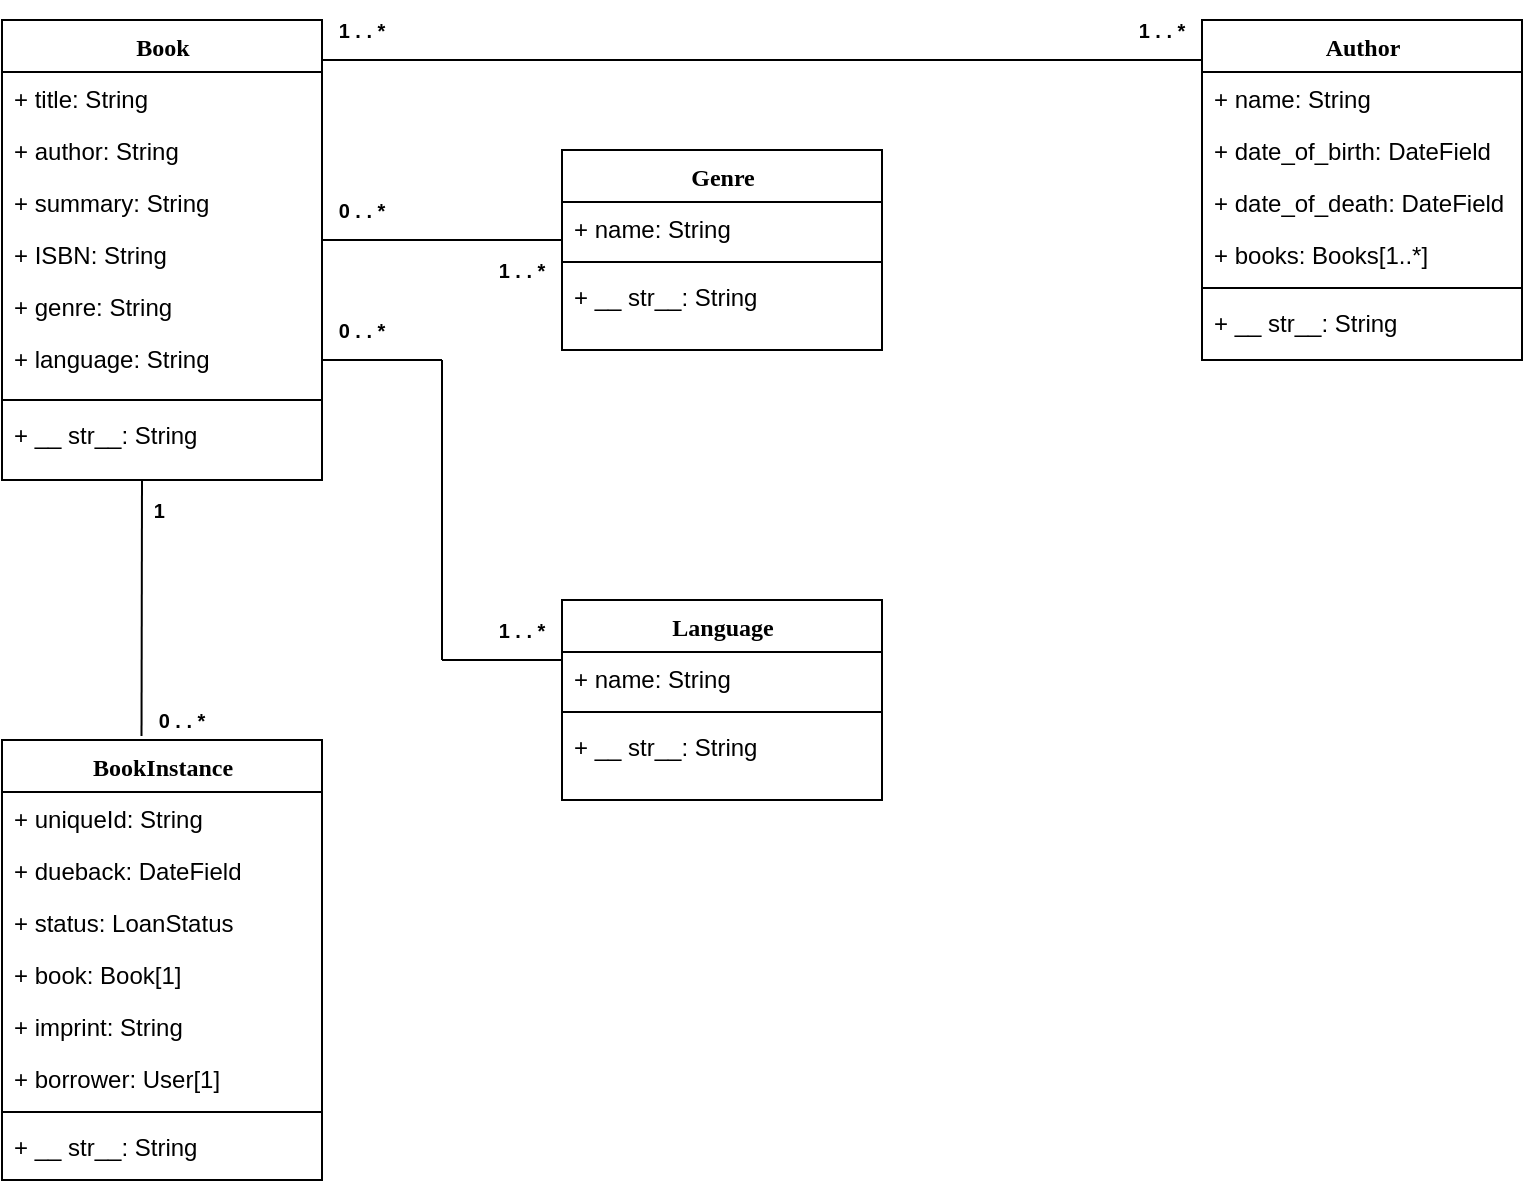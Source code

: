 <mxfile version="24.0.2" type="github">
  <diagram name="Page-1" id="9f46799a-70d6-7492-0946-bef42562c5a5">
    <mxGraphModel dx="875" dy="471" grid="1" gridSize="10" guides="1" tooltips="1" connect="1" arrows="1" fold="1" page="1" pageScale="1" pageWidth="1100" pageHeight="850" background="none" math="0" shadow="0">
      <root>
        <mxCell id="0" />
        <mxCell id="1" parent="0" />
        <mxCell id="78961159f06e98e8-17" value="Book" style="swimlane;html=1;fontStyle=1;align=center;verticalAlign=top;childLayout=stackLayout;horizontal=1;startSize=26;horizontalStack=0;resizeParent=1;resizeLast=0;collapsible=1;marginBottom=0;swimlaneFillColor=#ffffff;rounded=0;shadow=0;comic=0;labelBackgroundColor=none;strokeWidth=1;fillColor=none;fontFamily=Verdana;fontSize=12" parent="1" vertex="1">
          <mxGeometry x="200" y="60" width="160" height="230" as="geometry">
            <mxRectangle x="90" y="83" width="110" height="30" as="alternateBounds" />
          </mxGeometry>
        </mxCell>
        <mxCell id="78961159f06e98e8-21" value="+ title: String" style="text;html=1;strokeColor=none;fillColor=none;align=left;verticalAlign=top;spacingLeft=4;spacingRight=4;whiteSpace=wrap;overflow=hidden;rotatable=0;points=[[0,0.5],[1,0.5]];portConstraint=eastwest;" parent="78961159f06e98e8-17" vertex="1">
          <mxGeometry y="26" width="160" height="26" as="geometry" />
        </mxCell>
        <mxCell id="78961159f06e98e8-23" value="+ author: String" style="text;html=1;strokeColor=none;fillColor=none;align=left;verticalAlign=top;spacingLeft=4;spacingRight=4;whiteSpace=wrap;overflow=hidden;rotatable=0;points=[[0,0.5],[1,0.5]];portConstraint=eastwest;" parent="78961159f06e98e8-17" vertex="1">
          <mxGeometry y="52" width="160" height="26" as="geometry" />
        </mxCell>
        <mxCell id="78961159f06e98e8-25" value="+ summary: String" style="text;html=1;strokeColor=none;fillColor=none;align=left;verticalAlign=top;spacingLeft=4;spacingRight=4;whiteSpace=wrap;overflow=hidden;rotatable=0;points=[[0,0.5],[1,0.5]];portConstraint=eastwest;" parent="78961159f06e98e8-17" vertex="1">
          <mxGeometry y="78" width="160" height="26" as="geometry" />
        </mxCell>
        <mxCell id="78961159f06e98e8-26" value="+ ISBN: String" style="text;html=1;strokeColor=none;fillColor=none;align=left;verticalAlign=top;spacingLeft=4;spacingRight=4;whiteSpace=wrap;overflow=hidden;rotatable=0;points=[[0,0.5],[1,0.5]];portConstraint=eastwest;" parent="78961159f06e98e8-17" vertex="1">
          <mxGeometry y="104" width="160" height="26" as="geometry" />
        </mxCell>
        <mxCell id="aJ1lrCvlewTxfyIfnE-e-18" value="+ genre: String" style="text;html=1;strokeColor=none;fillColor=none;align=left;verticalAlign=top;spacingLeft=4;spacingRight=4;whiteSpace=wrap;overflow=hidden;rotatable=0;points=[[0,0.5],[1,0.5]];portConstraint=eastwest;" vertex="1" parent="78961159f06e98e8-17">
          <mxGeometry y="130" width="160" height="26" as="geometry" />
        </mxCell>
        <mxCell id="78961159f06e98e8-24" value="+ language: String" style="text;html=1;strokeColor=none;fillColor=none;align=left;verticalAlign=top;spacingLeft=4;spacingRight=4;whiteSpace=wrap;overflow=hidden;rotatable=0;points=[[0,0.5],[1,0.5]];portConstraint=eastwest;" parent="78961159f06e98e8-17" vertex="1">
          <mxGeometry y="156" width="160" height="30" as="geometry" />
        </mxCell>
        <mxCell id="78961159f06e98e8-19" value="" style="line;html=1;strokeWidth=1;fillColor=none;align=left;verticalAlign=middle;spacingTop=-1;spacingLeft=3;spacingRight=3;rotatable=0;labelPosition=right;points=[];portConstraint=eastwest;" parent="78961159f06e98e8-17" vertex="1">
          <mxGeometry y="186" width="160" height="8" as="geometry" />
        </mxCell>
        <mxCell id="78961159f06e98e8-20" value="+ __ str__: String" style="text;html=1;strokeColor=none;fillColor=none;align=left;verticalAlign=top;spacingLeft=4;spacingRight=4;whiteSpace=wrap;overflow=hidden;rotatable=0;points=[[0,0.5],[1,0.5]];portConstraint=eastwest;" parent="78961159f06e98e8-17" vertex="1">
          <mxGeometry y="194" width="160" height="26" as="geometry" />
        </mxCell>
        <mxCell id="aJ1lrCvlewTxfyIfnE-e-1" value="BookInstance" style="swimlane;html=1;fontStyle=1;align=center;verticalAlign=top;childLayout=stackLayout;horizontal=1;startSize=26;horizontalStack=0;resizeParent=1;resizeLast=0;collapsible=1;marginBottom=0;swimlaneFillColor=#ffffff;rounded=0;shadow=0;comic=0;labelBackgroundColor=none;strokeWidth=1;fillColor=none;fontFamily=Verdana;fontSize=12" vertex="1" parent="1">
          <mxGeometry x="200" y="420" width="160" height="220" as="geometry">
            <mxRectangle x="90" y="83" width="110" height="30" as="alternateBounds" />
          </mxGeometry>
        </mxCell>
        <mxCell id="aJ1lrCvlewTxfyIfnE-e-2" value="+ uniqueId: String" style="text;html=1;strokeColor=none;fillColor=none;align=left;verticalAlign=top;spacingLeft=4;spacingRight=4;whiteSpace=wrap;overflow=hidden;rotatable=0;points=[[0,0.5],[1,0.5]];portConstraint=eastwest;" vertex="1" parent="aJ1lrCvlewTxfyIfnE-e-1">
          <mxGeometry y="26" width="160" height="26" as="geometry" />
        </mxCell>
        <mxCell id="aJ1lrCvlewTxfyIfnE-e-3" value="+ dueback: DateField" style="text;html=1;strokeColor=none;fillColor=none;align=left;verticalAlign=top;spacingLeft=4;spacingRight=4;whiteSpace=wrap;overflow=hidden;rotatable=0;points=[[0,0.5],[1,0.5]];portConstraint=eastwest;" vertex="1" parent="aJ1lrCvlewTxfyIfnE-e-1">
          <mxGeometry y="52" width="160" height="26" as="geometry" />
        </mxCell>
        <mxCell id="aJ1lrCvlewTxfyIfnE-e-24" value="+ status: LoanStatus" style="text;html=1;strokeColor=none;fillColor=none;align=left;verticalAlign=top;spacingLeft=4;spacingRight=4;whiteSpace=wrap;overflow=hidden;rotatable=0;points=[[0,0.5],[1,0.5]];portConstraint=eastwest;" vertex="1" parent="aJ1lrCvlewTxfyIfnE-e-1">
          <mxGeometry y="78" width="160" height="26" as="geometry" />
        </mxCell>
        <mxCell id="aJ1lrCvlewTxfyIfnE-e-4" value="+ book: Book[1]" style="text;html=1;strokeColor=none;fillColor=none;align=left;verticalAlign=top;spacingLeft=4;spacingRight=4;whiteSpace=wrap;overflow=hidden;rotatable=0;points=[[0,0.5],[1,0.5]];portConstraint=eastwest;" vertex="1" parent="aJ1lrCvlewTxfyIfnE-e-1">
          <mxGeometry y="104" width="160" height="26" as="geometry" />
        </mxCell>
        <mxCell id="aJ1lrCvlewTxfyIfnE-e-22" value="+ imprint: String" style="text;html=1;strokeColor=none;fillColor=none;align=left;verticalAlign=top;spacingLeft=4;spacingRight=4;whiteSpace=wrap;overflow=hidden;rotatable=0;points=[[0,0.5],[1,0.5]];portConstraint=eastwest;" vertex="1" parent="aJ1lrCvlewTxfyIfnE-e-1">
          <mxGeometry y="130" width="160" height="26" as="geometry" />
        </mxCell>
        <mxCell id="aJ1lrCvlewTxfyIfnE-e-25" value="+ borrower: User[1]" style="text;html=1;strokeColor=none;fillColor=none;align=left;verticalAlign=top;spacingLeft=4;spacingRight=4;whiteSpace=wrap;overflow=hidden;rotatable=0;points=[[0,0.5],[1,0.5]];portConstraint=eastwest;" vertex="1" parent="aJ1lrCvlewTxfyIfnE-e-1">
          <mxGeometry y="156" width="160" height="26" as="geometry" />
        </mxCell>
        <mxCell id="aJ1lrCvlewTxfyIfnE-e-7" value="" style="line;html=1;strokeWidth=1;fillColor=none;align=left;verticalAlign=middle;spacingTop=-1;spacingLeft=3;spacingRight=3;rotatable=0;labelPosition=right;points=[];portConstraint=eastwest;" vertex="1" parent="aJ1lrCvlewTxfyIfnE-e-1">
          <mxGeometry y="182" width="160" height="8" as="geometry" />
        </mxCell>
        <mxCell id="aJ1lrCvlewTxfyIfnE-e-28" value="+ __ str__: String" style="text;html=1;strokeColor=none;fillColor=none;align=left;verticalAlign=top;spacingLeft=4;spacingRight=4;whiteSpace=wrap;overflow=hidden;rotatable=0;points=[[0,0.5],[1,0.5]];portConstraint=eastwest;" vertex="1" parent="aJ1lrCvlewTxfyIfnE-e-1">
          <mxGeometry y="190" width="160" height="26" as="geometry" />
        </mxCell>
        <mxCell id="aJ1lrCvlewTxfyIfnE-e-9" value="Author" style="swimlane;html=1;fontStyle=1;align=center;verticalAlign=top;childLayout=stackLayout;horizontal=1;startSize=26;horizontalStack=0;resizeParent=1;resizeLast=0;collapsible=1;marginBottom=0;swimlaneFillColor=#ffffff;rounded=0;shadow=0;comic=0;labelBackgroundColor=none;strokeWidth=1;fillColor=none;fontFamily=Verdana;fontSize=12" vertex="1" parent="1">
          <mxGeometry x="800" y="60" width="160" height="170" as="geometry">
            <mxRectangle x="90" y="83" width="110" height="30" as="alternateBounds" />
          </mxGeometry>
        </mxCell>
        <mxCell id="aJ1lrCvlewTxfyIfnE-e-10" value="+ name: String" style="text;html=1;strokeColor=none;fillColor=none;align=left;verticalAlign=top;spacingLeft=4;spacingRight=4;whiteSpace=wrap;overflow=hidden;rotatable=0;points=[[0,0.5],[1,0.5]];portConstraint=eastwest;" vertex="1" parent="aJ1lrCvlewTxfyIfnE-e-9">
          <mxGeometry y="26" width="160" height="26" as="geometry" />
        </mxCell>
        <mxCell id="aJ1lrCvlewTxfyIfnE-e-11" value="+ date_of_birth: DateField" style="text;html=1;strokeColor=none;fillColor=none;align=left;verticalAlign=top;spacingLeft=4;spacingRight=4;whiteSpace=wrap;overflow=hidden;rotatable=0;points=[[0,0.5],[1,0.5]];portConstraint=eastwest;" vertex="1" parent="aJ1lrCvlewTxfyIfnE-e-9">
          <mxGeometry y="52" width="160" height="26" as="geometry" />
        </mxCell>
        <mxCell id="aJ1lrCvlewTxfyIfnE-e-12" value="+ date_of_death: DateField" style="text;html=1;strokeColor=none;fillColor=none;align=left;verticalAlign=top;spacingLeft=4;spacingRight=4;whiteSpace=wrap;overflow=hidden;rotatable=0;points=[[0,0.5],[1,0.5]];portConstraint=eastwest;" vertex="1" parent="aJ1lrCvlewTxfyIfnE-e-9">
          <mxGeometry y="78" width="160" height="26" as="geometry" />
        </mxCell>
        <mxCell id="aJ1lrCvlewTxfyIfnE-e-14" value="+ books: Books[1..*]" style="text;html=1;strokeColor=none;fillColor=none;align=left;verticalAlign=top;spacingLeft=4;spacingRight=4;whiteSpace=wrap;overflow=hidden;rotatable=0;points=[[0,0.5],[1,0.5]];portConstraint=eastwest;" vertex="1" parent="aJ1lrCvlewTxfyIfnE-e-9">
          <mxGeometry y="104" width="160" height="26" as="geometry" />
        </mxCell>
        <mxCell id="aJ1lrCvlewTxfyIfnE-e-15" value="" style="line;html=1;strokeWidth=1;fillColor=none;align=left;verticalAlign=middle;spacingTop=-1;spacingLeft=3;spacingRight=3;rotatable=0;labelPosition=right;points=[];portConstraint=eastwest;" vertex="1" parent="aJ1lrCvlewTxfyIfnE-e-9">
          <mxGeometry y="130" width="160" height="8" as="geometry" />
        </mxCell>
        <mxCell id="aJ1lrCvlewTxfyIfnE-e-39" value="+ __ str__: String" style="text;html=1;strokeColor=none;fillColor=none;align=left;verticalAlign=top;spacingLeft=4;spacingRight=4;whiteSpace=wrap;overflow=hidden;rotatable=0;points=[[0,0.5],[1,0.5]];portConstraint=eastwest;" vertex="1" parent="aJ1lrCvlewTxfyIfnE-e-9">
          <mxGeometry y="138" width="160" height="26" as="geometry" />
        </mxCell>
        <mxCell id="aJ1lrCvlewTxfyIfnE-e-29" value="Genre" style="swimlane;html=1;fontStyle=1;align=center;verticalAlign=top;childLayout=stackLayout;horizontal=1;startSize=26;horizontalStack=0;resizeParent=1;resizeLast=0;collapsible=1;marginBottom=0;swimlaneFillColor=#ffffff;rounded=0;shadow=0;comic=0;labelBackgroundColor=none;strokeWidth=1;fillColor=none;fontFamily=Verdana;fontSize=12" vertex="1" parent="1">
          <mxGeometry x="480" y="125" width="160" height="100" as="geometry">
            <mxRectangle x="90" y="83" width="110" height="30" as="alternateBounds" />
          </mxGeometry>
        </mxCell>
        <mxCell id="aJ1lrCvlewTxfyIfnE-e-30" value="+ name: String" style="text;html=1;strokeColor=none;fillColor=none;align=left;verticalAlign=top;spacingLeft=4;spacingRight=4;whiteSpace=wrap;overflow=hidden;rotatable=0;points=[[0,0.5],[1,0.5]];portConstraint=eastwest;" vertex="1" parent="aJ1lrCvlewTxfyIfnE-e-29">
          <mxGeometry y="26" width="160" height="26" as="geometry" />
        </mxCell>
        <mxCell id="aJ1lrCvlewTxfyIfnE-e-36" value="" style="line;html=1;strokeWidth=1;fillColor=none;align=left;verticalAlign=middle;spacingTop=-1;spacingLeft=3;spacingRight=3;rotatable=0;labelPosition=right;points=[];portConstraint=eastwest;" vertex="1" parent="aJ1lrCvlewTxfyIfnE-e-29">
          <mxGeometry y="52" width="160" height="8" as="geometry" />
        </mxCell>
        <mxCell id="aJ1lrCvlewTxfyIfnE-e-37" value="+ __ str__: String" style="text;html=1;strokeColor=none;fillColor=none;align=left;verticalAlign=top;spacingLeft=4;spacingRight=4;whiteSpace=wrap;overflow=hidden;rotatable=0;points=[[0,0.5],[1,0.5]];portConstraint=eastwest;" vertex="1" parent="aJ1lrCvlewTxfyIfnE-e-29">
          <mxGeometry y="60" width="160" height="26" as="geometry" />
        </mxCell>
        <mxCell id="aJ1lrCvlewTxfyIfnE-e-38" value="" style="endArrow=none;html=1;rounded=0;" edge="1" parent="1">
          <mxGeometry width="50" height="50" relative="1" as="geometry">
            <mxPoint x="360" y="170" as="sourcePoint" />
            <mxPoint x="480" y="170" as="targetPoint" />
          </mxGeometry>
        </mxCell>
        <mxCell id="aJ1lrCvlewTxfyIfnE-e-40" value="" style="endArrow=none;html=1;rounded=0;" edge="1" parent="1">
          <mxGeometry width="50" height="50" relative="1" as="geometry">
            <mxPoint x="360" y="80" as="sourcePoint" />
            <mxPoint x="800" y="80" as="targetPoint" />
          </mxGeometry>
        </mxCell>
        <mxCell id="aJ1lrCvlewTxfyIfnE-e-41" value="Language" style="swimlane;html=1;fontStyle=1;align=center;verticalAlign=top;childLayout=stackLayout;horizontal=1;startSize=26;horizontalStack=0;resizeParent=1;resizeLast=0;collapsible=1;marginBottom=0;swimlaneFillColor=#ffffff;rounded=0;shadow=0;comic=0;labelBackgroundColor=none;strokeWidth=1;fillColor=none;fontFamily=Verdana;fontSize=12" vertex="1" parent="1">
          <mxGeometry x="480" y="350" width="160" height="100" as="geometry">
            <mxRectangle x="90" y="83" width="110" height="30" as="alternateBounds" />
          </mxGeometry>
        </mxCell>
        <mxCell id="aJ1lrCvlewTxfyIfnE-e-42" value="+ name: String" style="text;html=1;strokeColor=none;fillColor=none;align=left;verticalAlign=top;spacingLeft=4;spacingRight=4;whiteSpace=wrap;overflow=hidden;rotatable=0;points=[[0,0.5],[1,0.5]];portConstraint=eastwest;" vertex="1" parent="aJ1lrCvlewTxfyIfnE-e-41">
          <mxGeometry y="26" width="160" height="26" as="geometry" />
        </mxCell>
        <mxCell id="aJ1lrCvlewTxfyIfnE-e-43" value="" style="line;html=1;strokeWidth=1;fillColor=none;align=left;verticalAlign=middle;spacingTop=-1;spacingLeft=3;spacingRight=3;rotatable=0;labelPosition=right;points=[];portConstraint=eastwest;" vertex="1" parent="aJ1lrCvlewTxfyIfnE-e-41">
          <mxGeometry y="52" width="160" height="8" as="geometry" />
        </mxCell>
        <mxCell id="aJ1lrCvlewTxfyIfnE-e-44" value="+ __ str__: String" style="text;html=1;strokeColor=none;fillColor=none;align=left;verticalAlign=top;spacingLeft=4;spacingRight=4;whiteSpace=wrap;overflow=hidden;rotatable=0;points=[[0,0.5],[1,0.5]];portConstraint=eastwest;" vertex="1" parent="aJ1lrCvlewTxfyIfnE-e-41">
          <mxGeometry y="60" width="160" height="26" as="geometry" />
        </mxCell>
        <mxCell id="aJ1lrCvlewTxfyIfnE-e-45" value="" style="endArrow=none;html=1;rounded=0;exitX=0.436;exitY=-0.009;exitDx=0;exitDy=0;exitPerimeter=0;" edge="1" parent="1" source="aJ1lrCvlewTxfyIfnE-e-1">
          <mxGeometry width="50" height="50" relative="1" as="geometry">
            <mxPoint x="220" y="340" as="sourcePoint" />
            <mxPoint x="270" y="290" as="targetPoint" />
          </mxGeometry>
        </mxCell>
        <mxCell id="aJ1lrCvlewTxfyIfnE-e-47" value="" style="endArrow=none;html=1;rounded=0;" edge="1" parent="1">
          <mxGeometry width="50" height="50" relative="1" as="geometry">
            <mxPoint x="360" y="230" as="sourcePoint" />
            <mxPoint x="420" y="230" as="targetPoint" />
          </mxGeometry>
        </mxCell>
        <mxCell id="aJ1lrCvlewTxfyIfnE-e-48" value="" style="endArrow=none;html=1;rounded=0;" edge="1" parent="1">
          <mxGeometry width="50" height="50" relative="1" as="geometry">
            <mxPoint x="420" y="380" as="sourcePoint" />
            <mxPoint x="420" y="230" as="targetPoint" />
          </mxGeometry>
        </mxCell>
        <mxCell id="aJ1lrCvlewTxfyIfnE-e-49" value="" style="endArrow=none;html=1;rounded=0;" edge="1" parent="1">
          <mxGeometry width="50" height="50" relative="1" as="geometry">
            <mxPoint x="420" y="380" as="sourcePoint" />
            <mxPoint x="480" y="380" as="targetPoint" />
          </mxGeometry>
        </mxCell>
        <mxCell id="aJ1lrCvlewTxfyIfnE-e-50" value="&lt;b&gt;&lt;font style=&quot;font-size: 10px;&quot;&gt;1 . . *&lt;/font&gt;&lt;/b&gt;" style="text;html=1;align=center;verticalAlign=middle;whiteSpace=wrap;rounded=0;" vertex="1" parent="1">
          <mxGeometry x="350" y="50" width="60" height="30" as="geometry" />
        </mxCell>
        <mxCell id="aJ1lrCvlewTxfyIfnE-e-51" value="&lt;b&gt;&lt;font style=&quot;font-size: 10px;&quot;&gt;1 . . *&lt;/font&gt;&lt;/b&gt;" style="text;html=1;align=center;verticalAlign=middle;whiteSpace=wrap;rounded=0;" vertex="1" parent="1">
          <mxGeometry x="750" y="50" width="60" height="30" as="geometry" />
        </mxCell>
        <mxCell id="aJ1lrCvlewTxfyIfnE-e-52" value="&lt;b&gt;&lt;font style=&quot;font-size: 10px;&quot;&gt;0 . . *&lt;/font&gt;&lt;/b&gt;" style="text;html=1;align=center;verticalAlign=middle;whiteSpace=wrap;rounded=0;" vertex="1" parent="1">
          <mxGeometry x="350" y="140" width="60" height="30" as="geometry" />
        </mxCell>
        <mxCell id="aJ1lrCvlewTxfyIfnE-e-53" value="&lt;b&gt;&lt;font style=&quot;font-size: 10px;&quot;&gt;1 . . *&lt;/font&gt;&lt;/b&gt;" style="text;html=1;align=center;verticalAlign=middle;whiteSpace=wrap;rounded=0;" vertex="1" parent="1">
          <mxGeometry x="430" y="170" width="60" height="30" as="geometry" />
        </mxCell>
        <mxCell id="aJ1lrCvlewTxfyIfnE-e-54" value="&lt;b&gt;&lt;font style=&quot;font-size: 10px;&quot;&gt;0 . . *&lt;/font&gt;&lt;/b&gt;" style="text;html=1;align=center;verticalAlign=middle;whiteSpace=wrap;rounded=0;" vertex="1" parent="1">
          <mxGeometry x="350" y="200" width="60" height="30" as="geometry" />
        </mxCell>
        <mxCell id="aJ1lrCvlewTxfyIfnE-e-55" value="&lt;b&gt;&lt;font style=&quot;font-size: 10px;&quot;&gt;1 . . *&lt;/font&gt;&lt;/b&gt;" style="text;html=1;align=center;verticalAlign=middle;whiteSpace=wrap;rounded=0;" vertex="1" parent="1">
          <mxGeometry x="430" y="350" width="60" height="30" as="geometry" />
        </mxCell>
        <mxCell id="aJ1lrCvlewTxfyIfnE-e-56" value="&lt;b&gt;&lt;font style=&quot;font-size: 10px;&quot;&gt;1&amp;nbsp;&lt;/font&gt;&lt;/b&gt;" style="text;html=1;align=center;verticalAlign=middle;whiteSpace=wrap;rounded=0;" vertex="1" parent="1">
          <mxGeometry x="250" y="290" width="60" height="30" as="geometry" />
        </mxCell>
        <mxCell id="aJ1lrCvlewTxfyIfnE-e-57" value="&lt;b&gt;&lt;font style=&quot;font-size: 10px;&quot;&gt;0 . . *&lt;/font&gt;&lt;/b&gt;" style="text;html=1;align=center;verticalAlign=middle;whiteSpace=wrap;rounded=0;" vertex="1" parent="1">
          <mxGeometry x="260" y="395" width="60" height="30" as="geometry" />
        </mxCell>
      </root>
    </mxGraphModel>
  </diagram>
</mxfile>
